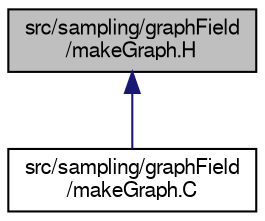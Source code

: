 digraph "src/sampling/graphField/makeGraph.H"
{
  bgcolor="transparent";
  edge [fontname="FreeSans",fontsize="10",labelfontname="FreeSans",labelfontsize="10"];
  node [fontname="FreeSans",fontsize="10",shape=record];
  Node60 [label="src/sampling/graphField\l/makeGraph.H",height=0.2,width=0.4,color="black", fillcolor="grey75", style="filled", fontcolor="black"];
  Node60 -> Node61 [dir="back",color="midnightblue",fontsize="10",style="solid",fontname="FreeSans"];
  Node61 [label="src/sampling/graphField\l/makeGraph.C",height=0.2,width=0.4,color="black",URL="$a14504.html",tooltip="Write a graph file for a field given the data point locations field, the field of interest and the na..."];
}
